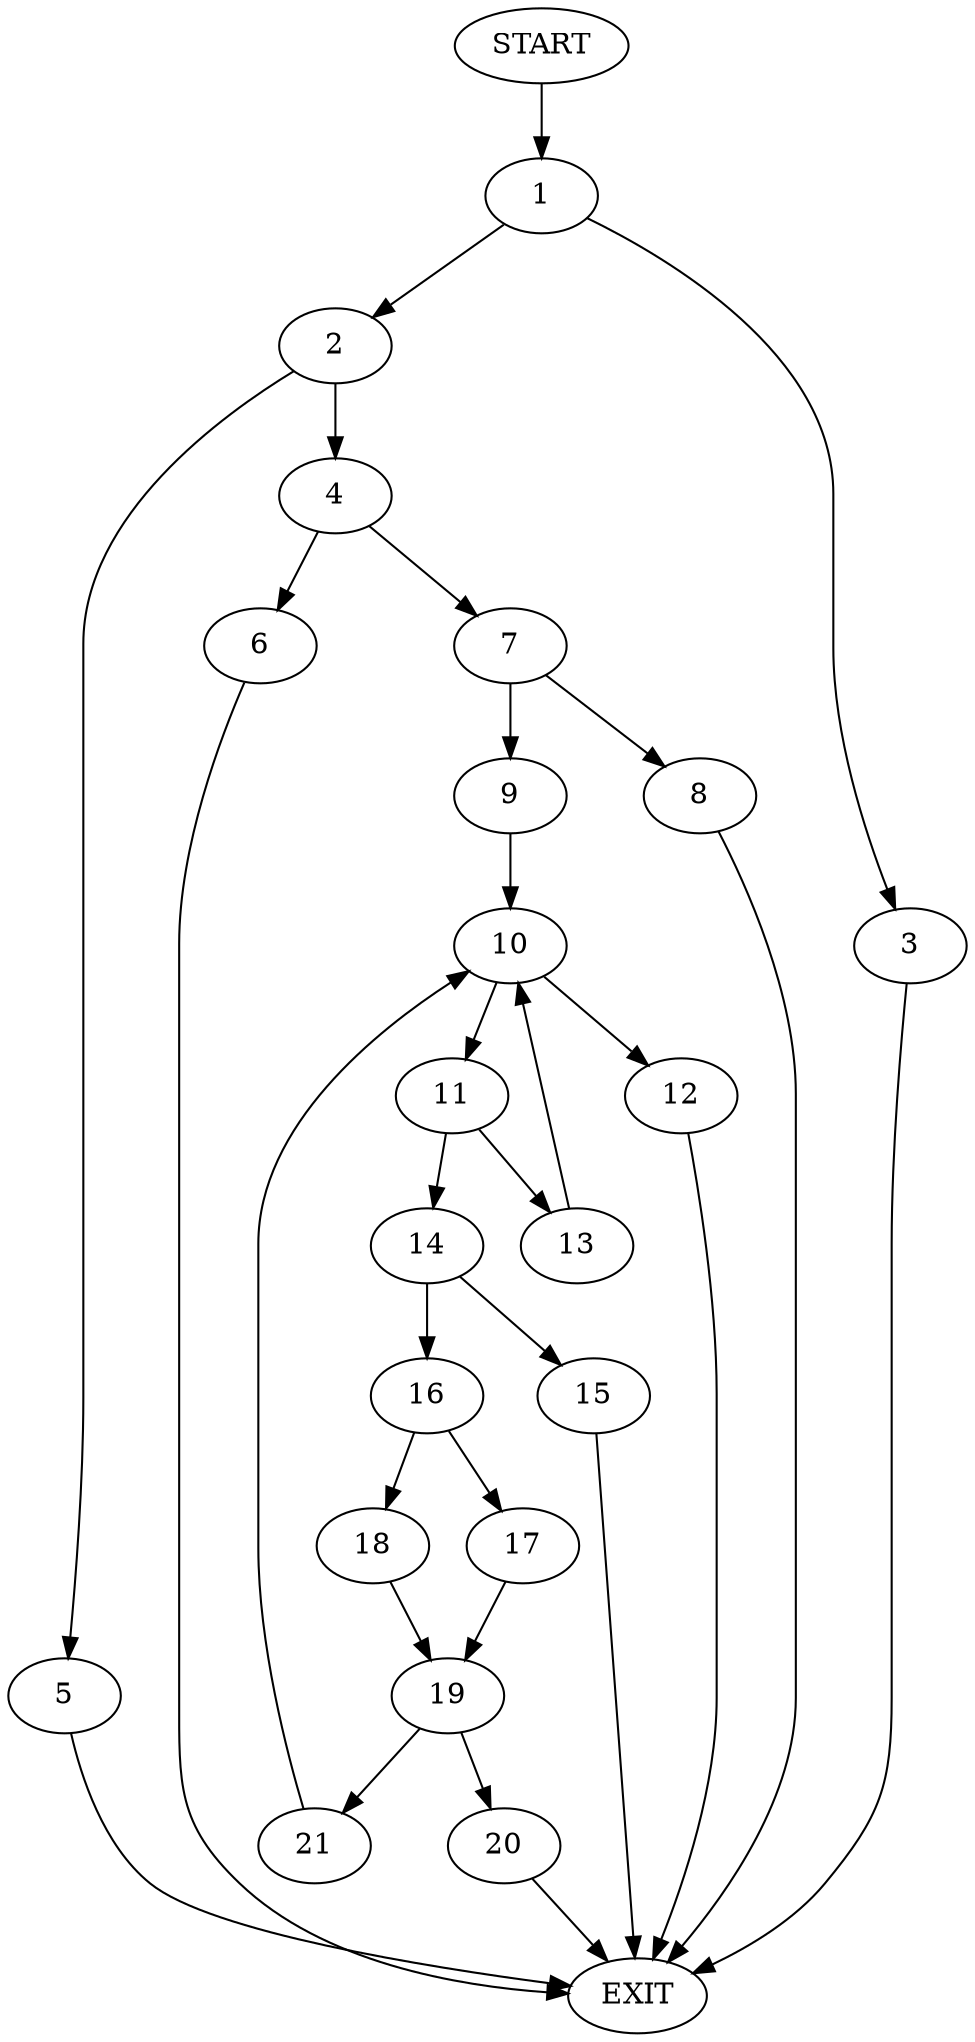 digraph {
0 [label="START"]
22 [label="EXIT"]
0 -> 1
1 -> 2
1 -> 3
2 -> 4
2 -> 5
3 -> 22
5 -> 22
4 -> 6
4 -> 7
6 -> 22
7 -> 8
7 -> 9
9 -> 10
8 -> 22
10 -> 11
10 -> 12
12 -> 22
11 -> 13
11 -> 14
13 -> 10
14 -> 15
14 -> 16
15 -> 22
16 -> 17
16 -> 18
17 -> 19
18 -> 19
19 -> 20
19 -> 21
21 -> 10
20 -> 22
}
